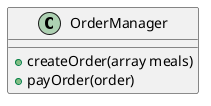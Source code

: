 @startuml OrderManager

Class OrderManager {

+ createOrder(array meals)
+ payOrder(order)
}

@enduml